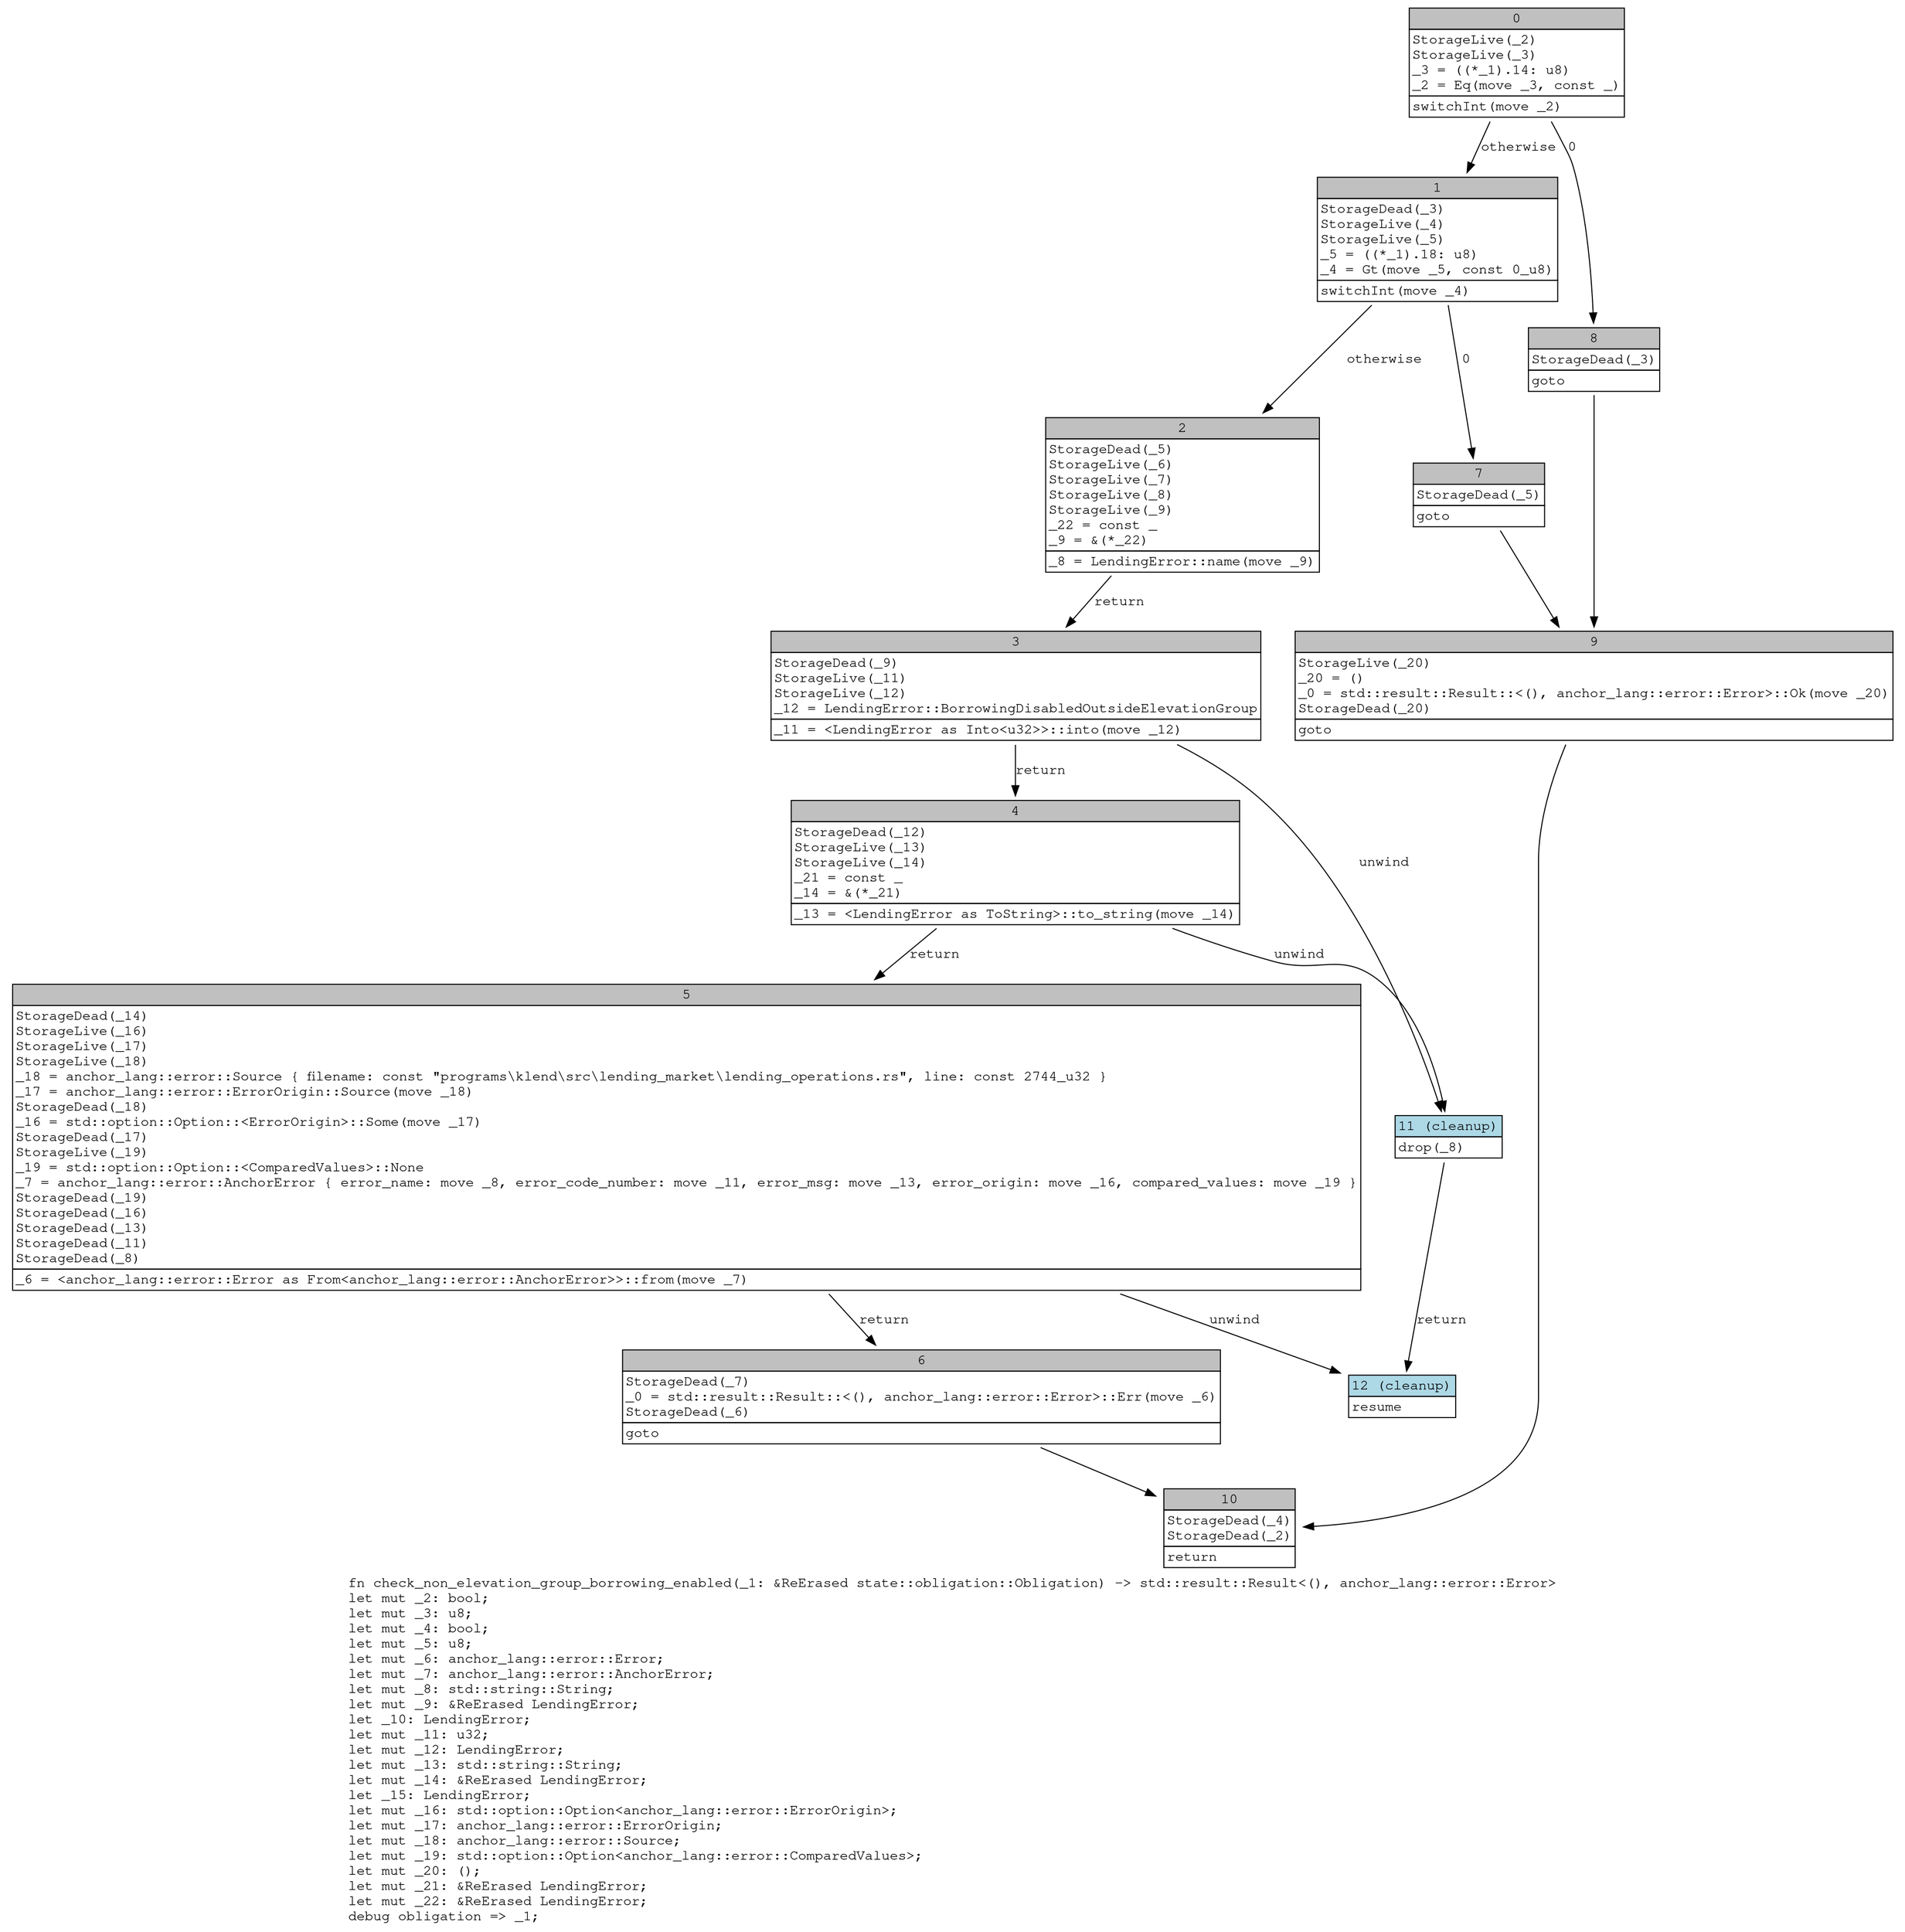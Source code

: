 digraph Mir_0_1379 {
    graph [fontname="Courier, monospace"];
    node [fontname="Courier, monospace"];
    edge [fontname="Courier, monospace"];
    label=<fn check_non_elevation_group_borrowing_enabled(_1: &amp;ReErased state::obligation::Obligation) -&gt; std::result::Result&lt;(), anchor_lang::error::Error&gt;<br align="left"/>let mut _2: bool;<br align="left"/>let mut _3: u8;<br align="left"/>let mut _4: bool;<br align="left"/>let mut _5: u8;<br align="left"/>let mut _6: anchor_lang::error::Error;<br align="left"/>let mut _7: anchor_lang::error::AnchorError;<br align="left"/>let mut _8: std::string::String;<br align="left"/>let mut _9: &amp;ReErased LendingError;<br align="left"/>let _10: LendingError;<br align="left"/>let mut _11: u32;<br align="left"/>let mut _12: LendingError;<br align="left"/>let mut _13: std::string::String;<br align="left"/>let mut _14: &amp;ReErased LendingError;<br align="left"/>let _15: LendingError;<br align="left"/>let mut _16: std::option::Option&lt;anchor_lang::error::ErrorOrigin&gt;;<br align="left"/>let mut _17: anchor_lang::error::ErrorOrigin;<br align="left"/>let mut _18: anchor_lang::error::Source;<br align="left"/>let mut _19: std::option::Option&lt;anchor_lang::error::ComparedValues&gt;;<br align="left"/>let mut _20: ();<br align="left"/>let mut _21: &amp;ReErased LendingError;<br align="left"/>let mut _22: &amp;ReErased LendingError;<br align="left"/>debug obligation =&gt; _1;<br align="left"/>>;
    bb0__0_1379 [shape="none", label=<<table border="0" cellborder="1" cellspacing="0"><tr><td bgcolor="gray" align="center" colspan="1">0</td></tr><tr><td align="left" balign="left">StorageLive(_2)<br/>StorageLive(_3)<br/>_3 = ((*_1).14: u8)<br/>_2 = Eq(move _3, const _)<br/></td></tr><tr><td align="left">switchInt(move _2)</td></tr></table>>];
    bb1__0_1379 [shape="none", label=<<table border="0" cellborder="1" cellspacing="0"><tr><td bgcolor="gray" align="center" colspan="1">1</td></tr><tr><td align="left" balign="left">StorageDead(_3)<br/>StorageLive(_4)<br/>StorageLive(_5)<br/>_5 = ((*_1).18: u8)<br/>_4 = Gt(move _5, const 0_u8)<br/></td></tr><tr><td align="left">switchInt(move _4)</td></tr></table>>];
    bb2__0_1379 [shape="none", label=<<table border="0" cellborder="1" cellspacing="0"><tr><td bgcolor="gray" align="center" colspan="1">2</td></tr><tr><td align="left" balign="left">StorageDead(_5)<br/>StorageLive(_6)<br/>StorageLive(_7)<br/>StorageLive(_8)<br/>StorageLive(_9)<br/>_22 = const _<br/>_9 = &amp;(*_22)<br/></td></tr><tr><td align="left">_8 = LendingError::name(move _9)</td></tr></table>>];
    bb3__0_1379 [shape="none", label=<<table border="0" cellborder="1" cellspacing="0"><tr><td bgcolor="gray" align="center" colspan="1">3</td></tr><tr><td align="left" balign="left">StorageDead(_9)<br/>StorageLive(_11)<br/>StorageLive(_12)<br/>_12 = LendingError::BorrowingDisabledOutsideElevationGroup<br/></td></tr><tr><td align="left">_11 = &lt;LendingError as Into&lt;u32&gt;&gt;::into(move _12)</td></tr></table>>];
    bb4__0_1379 [shape="none", label=<<table border="0" cellborder="1" cellspacing="0"><tr><td bgcolor="gray" align="center" colspan="1">4</td></tr><tr><td align="left" balign="left">StorageDead(_12)<br/>StorageLive(_13)<br/>StorageLive(_14)<br/>_21 = const _<br/>_14 = &amp;(*_21)<br/></td></tr><tr><td align="left">_13 = &lt;LendingError as ToString&gt;::to_string(move _14)</td></tr></table>>];
    bb5__0_1379 [shape="none", label=<<table border="0" cellborder="1" cellspacing="0"><tr><td bgcolor="gray" align="center" colspan="1">5</td></tr><tr><td align="left" balign="left">StorageDead(_14)<br/>StorageLive(_16)<br/>StorageLive(_17)<br/>StorageLive(_18)<br/>_18 = anchor_lang::error::Source { filename: const &quot;programs\\klend\\src\\lending_market\\lending_operations.rs&quot;, line: const 2744_u32 }<br/>_17 = anchor_lang::error::ErrorOrigin::Source(move _18)<br/>StorageDead(_18)<br/>_16 = std::option::Option::&lt;ErrorOrigin&gt;::Some(move _17)<br/>StorageDead(_17)<br/>StorageLive(_19)<br/>_19 = std::option::Option::&lt;ComparedValues&gt;::None<br/>_7 = anchor_lang::error::AnchorError { error_name: move _8, error_code_number: move _11, error_msg: move _13, error_origin: move _16, compared_values: move _19 }<br/>StorageDead(_19)<br/>StorageDead(_16)<br/>StorageDead(_13)<br/>StorageDead(_11)<br/>StorageDead(_8)<br/></td></tr><tr><td align="left">_6 = &lt;anchor_lang::error::Error as From&lt;anchor_lang::error::AnchorError&gt;&gt;::from(move _7)</td></tr></table>>];
    bb6__0_1379 [shape="none", label=<<table border="0" cellborder="1" cellspacing="0"><tr><td bgcolor="gray" align="center" colspan="1">6</td></tr><tr><td align="left" balign="left">StorageDead(_7)<br/>_0 = std::result::Result::&lt;(), anchor_lang::error::Error&gt;::Err(move _6)<br/>StorageDead(_6)<br/></td></tr><tr><td align="left">goto</td></tr></table>>];
    bb7__0_1379 [shape="none", label=<<table border="0" cellborder="1" cellspacing="0"><tr><td bgcolor="gray" align="center" colspan="1">7</td></tr><tr><td align="left" balign="left">StorageDead(_5)<br/></td></tr><tr><td align="left">goto</td></tr></table>>];
    bb8__0_1379 [shape="none", label=<<table border="0" cellborder="1" cellspacing="0"><tr><td bgcolor="gray" align="center" colspan="1">8</td></tr><tr><td align="left" balign="left">StorageDead(_3)<br/></td></tr><tr><td align="left">goto</td></tr></table>>];
    bb9__0_1379 [shape="none", label=<<table border="0" cellborder="1" cellspacing="0"><tr><td bgcolor="gray" align="center" colspan="1">9</td></tr><tr><td align="left" balign="left">StorageLive(_20)<br/>_20 = ()<br/>_0 = std::result::Result::&lt;(), anchor_lang::error::Error&gt;::Ok(move _20)<br/>StorageDead(_20)<br/></td></tr><tr><td align="left">goto</td></tr></table>>];
    bb10__0_1379 [shape="none", label=<<table border="0" cellborder="1" cellspacing="0"><tr><td bgcolor="gray" align="center" colspan="1">10</td></tr><tr><td align="left" balign="left">StorageDead(_4)<br/>StorageDead(_2)<br/></td></tr><tr><td align="left">return</td></tr></table>>];
    bb11__0_1379 [shape="none", label=<<table border="0" cellborder="1" cellspacing="0"><tr><td bgcolor="lightblue" align="center" colspan="1">11 (cleanup)</td></tr><tr><td align="left">drop(_8)</td></tr></table>>];
    bb12__0_1379 [shape="none", label=<<table border="0" cellborder="1" cellspacing="0"><tr><td bgcolor="lightblue" align="center" colspan="1">12 (cleanup)</td></tr><tr><td align="left">resume</td></tr></table>>];
    bb0__0_1379 -> bb8__0_1379 [label="0"];
    bb0__0_1379 -> bb1__0_1379 [label="otherwise"];
    bb1__0_1379 -> bb7__0_1379 [label="0"];
    bb1__0_1379 -> bb2__0_1379 [label="otherwise"];
    bb2__0_1379 -> bb3__0_1379 [label="return"];
    bb3__0_1379 -> bb4__0_1379 [label="return"];
    bb3__0_1379 -> bb11__0_1379 [label="unwind"];
    bb4__0_1379 -> bb5__0_1379 [label="return"];
    bb4__0_1379 -> bb11__0_1379 [label="unwind"];
    bb5__0_1379 -> bb6__0_1379 [label="return"];
    bb5__0_1379 -> bb12__0_1379 [label="unwind"];
    bb6__0_1379 -> bb10__0_1379 [label=""];
    bb7__0_1379 -> bb9__0_1379 [label=""];
    bb8__0_1379 -> bb9__0_1379 [label=""];
    bb9__0_1379 -> bb10__0_1379 [label=""];
    bb11__0_1379 -> bb12__0_1379 [label="return"];
}
